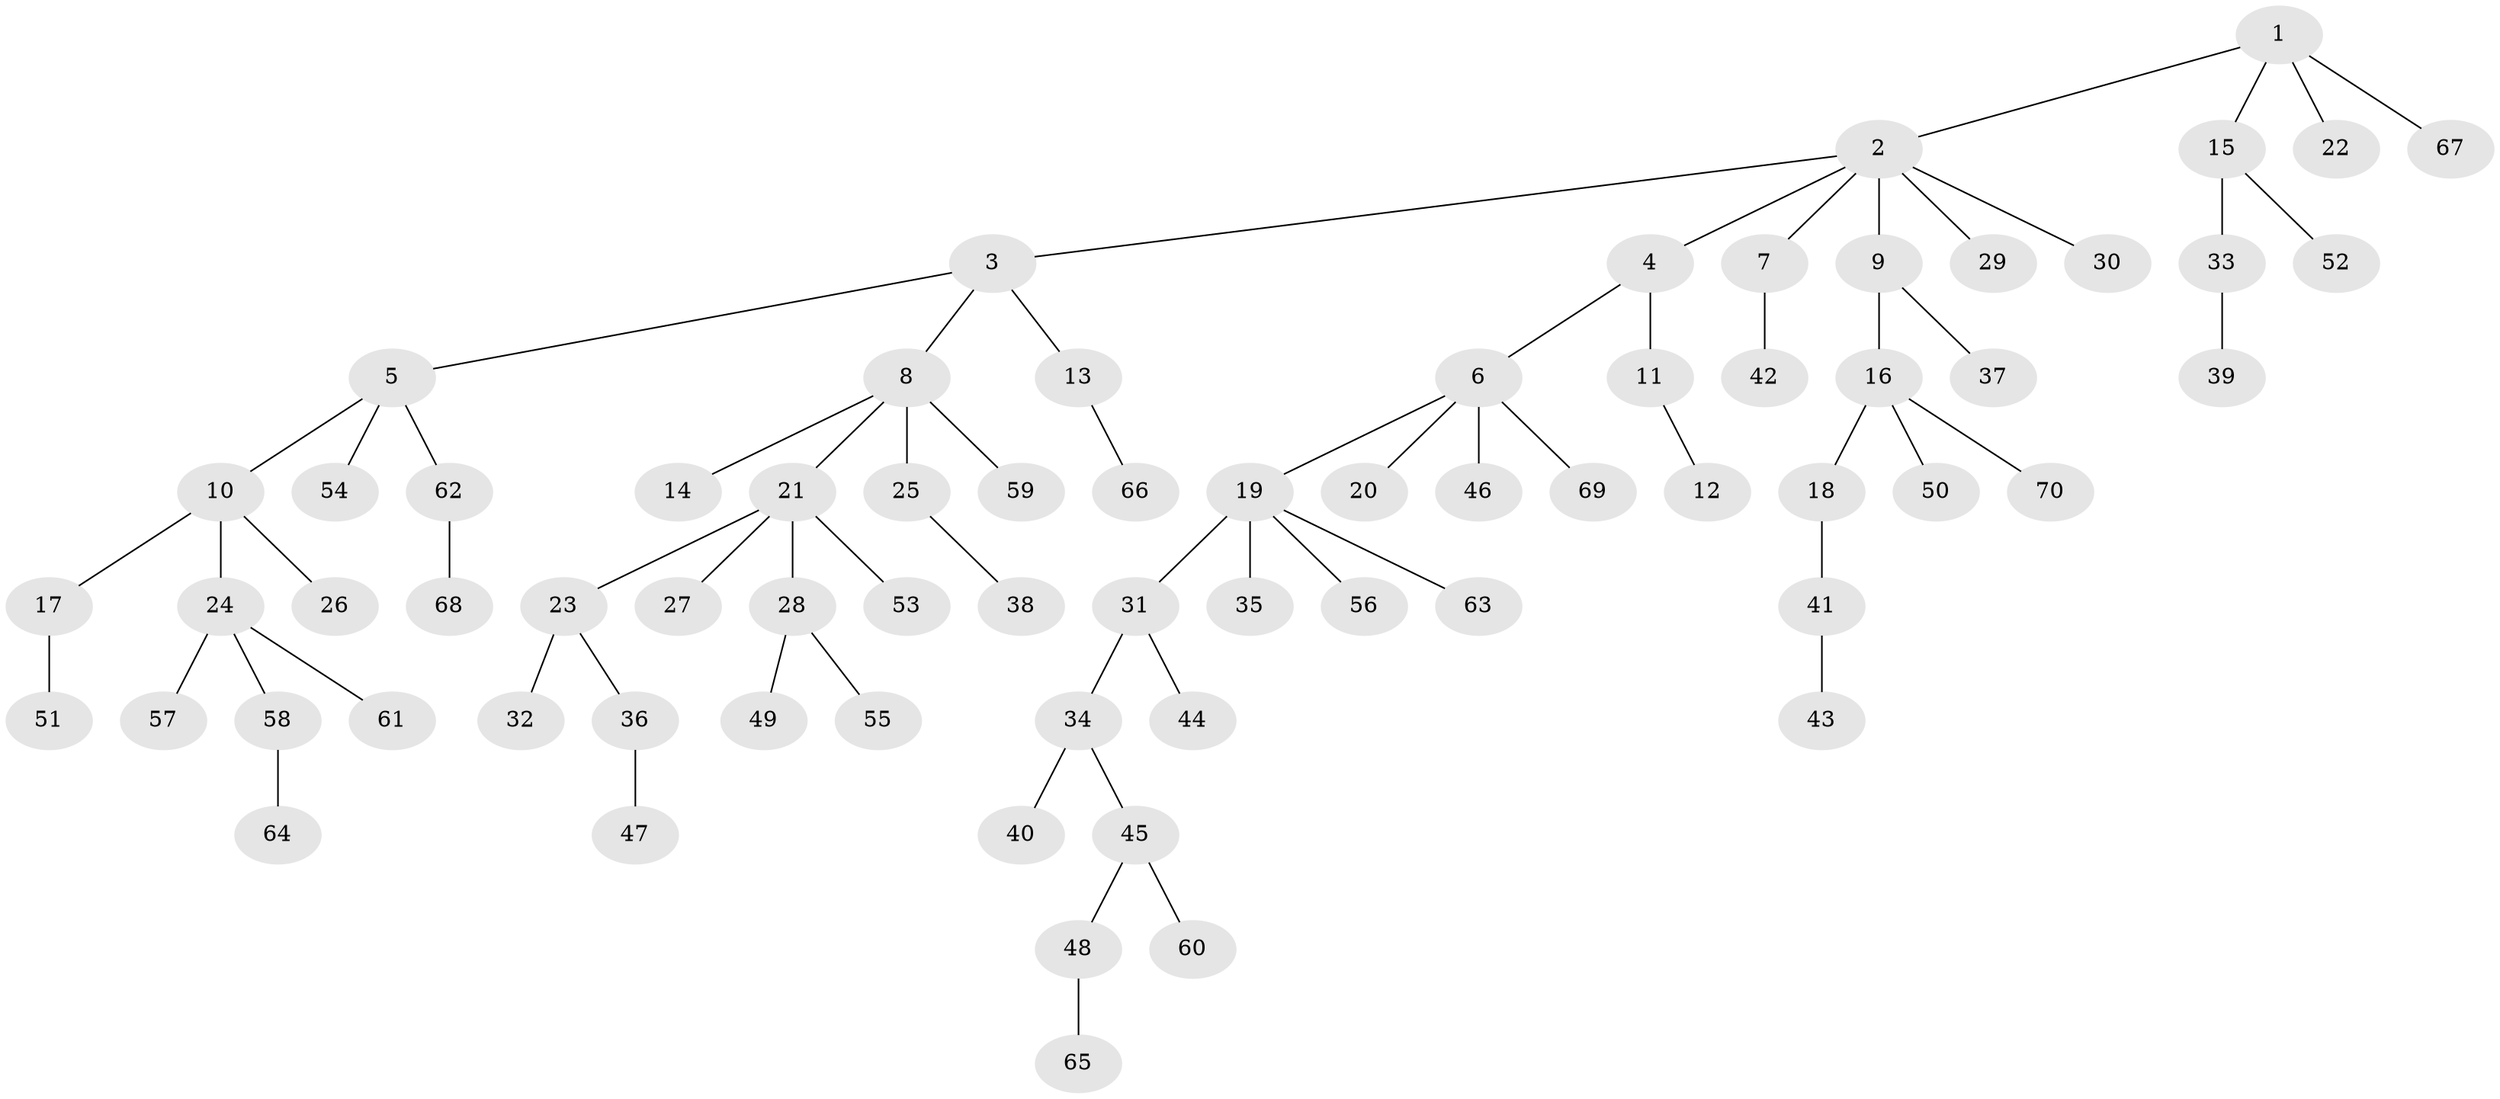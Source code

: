 // coarse degree distribution, {5: 0.0625, 9: 0.020833333333333332, 6: 0.041666666666666664, 1: 0.7083333333333334, 2: 0.08333333333333333, 4: 0.08333333333333333}
// Generated by graph-tools (version 1.1) at 2025/52/02/27/25 19:52:13]
// undirected, 70 vertices, 69 edges
graph export_dot {
graph [start="1"]
  node [color=gray90,style=filled];
  1;
  2;
  3;
  4;
  5;
  6;
  7;
  8;
  9;
  10;
  11;
  12;
  13;
  14;
  15;
  16;
  17;
  18;
  19;
  20;
  21;
  22;
  23;
  24;
  25;
  26;
  27;
  28;
  29;
  30;
  31;
  32;
  33;
  34;
  35;
  36;
  37;
  38;
  39;
  40;
  41;
  42;
  43;
  44;
  45;
  46;
  47;
  48;
  49;
  50;
  51;
  52;
  53;
  54;
  55;
  56;
  57;
  58;
  59;
  60;
  61;
  62;
  63;
  64;
  65;
  66;
  67;
  68;
  69;
  70;
  1 -- 2;
  1 -- 15;
  1 -- 22;
  1 -- 67;
  2 -- 3;
  2 -- 4;
  2 -- 7;
  2 -- 9;
  2 -- 29;
  2 -- 30;
  3 -- 5;
  3 -- 8;
  3 -- 13;
  4 -- 6;
  4 -- 11;
  5 -- 10;
  5 -- 54;
  5 -- 62;
  6 -- 19;
  6 -- 20;
  6 -- 46;
  6 -- 69;
  7 -- 42;
  8 -- 14;
  8 -- 21;
  8 -- 25;
  8 -- 59;
  9 -- 16;
  9 -- 37;
  10 -- 17;
  10 -- 24;
  10 -- 26;
  11 -- 12;
  13 -- 66;
  15 -- 33;
  15 -- 52;
  16 -- 18;
  16 -- 50;
  16 -- 70;
  17 -- 51;
  18 -- 41;
  19 -- 31;
  19 -- 35;
  19 -- 56;
  19 -- 63;
  21 -- 23;
  21 -- 27;
  21 -- 28;
  21 -- 53;
  23 -- 32;
  23 -- 36;
  24 -- 57;
  24 -- 58;
  24 -- 61;
  25 -- 38;
  28 -- 49;
  28 -- 55;
  31 -- 34;
  31 -- 44;
  33 -- 39;
  34 -- 40;
  34 -- 45;
  36 -- 47;
  41 -- 43;
  45 -- 48;
  45 -- 60;
  48 -- 65;
  58 -- 64;
  62 -- 68;
}
